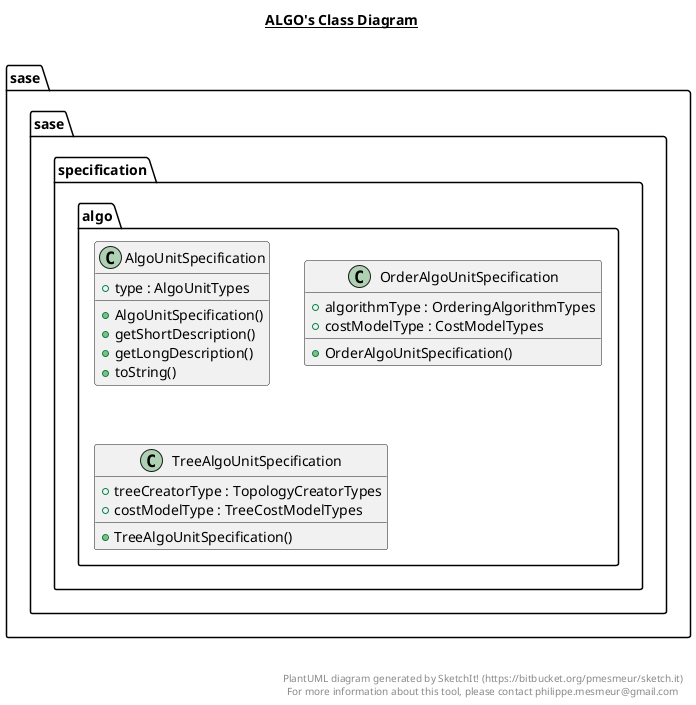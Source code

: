 @startuml

title __ALGO's Class Diagram__\n

  package sase.sase.specification {
    package sase.sase.specification.algo {
      class AlgoUnitSpecification {
          + type : AlgoUnitTypes
          + AlgoUnitSpecification()
          + getShortDescription()
          + getLongDescription()
          + toString()
      }
    }
  }
  

  package sase.sase.specification {
    package sase.sase.specification.algo {
      class OrderAlgoUnitSpecification {
          + algorithmType : OrderingAlgorithmTypes
          + costModelType : CostModelTypes
          + OrderAlgoUnitSpecification()
      }
    }
  }
  

  package sase.sase.specification {
    package sase.sase.specification.algo {
      class TreeAlgoUnitSpecification {
          + treeCreatorType : TopologyCreatorTypes
          + costModelType : TreeCostModelTypes
          + TreeAlgoUnitSpecification()
      }
    }
  }
  



right footer


PlantUML diagram generated by SketchIt! (https://bitbucket.org/pmesmeur/sketch.it)
For more information about this tool, please contact philippe.mesmeur@gmail.com
endfooter

@enduml
